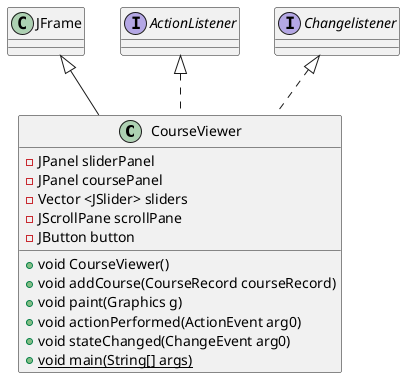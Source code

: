 @startuml
class CourseViewer {
  -JPanel sliderPanel
  -JPanel coursePanel
  -Vector <JSlider> sliders
  -JScrollPane scrollPane
  -JButton button
  +void CourseViewer()
  +void addCourse(CourseRecord courseRecord)
  +void paint(Graphics g)
  +void actionPerformed(ActionEvent arg0)
  +void stateChanged(ChangeEvent arg0)
  +{static}void main(String[] args)
}

class JFrame {
}
interface ActionListener {
}
interface Changelistener {
}

JFrame <|-- CourseViewer
ActionListener <|.. CourseViewer
Changelistener <|.. CourseViewer
@enduml
